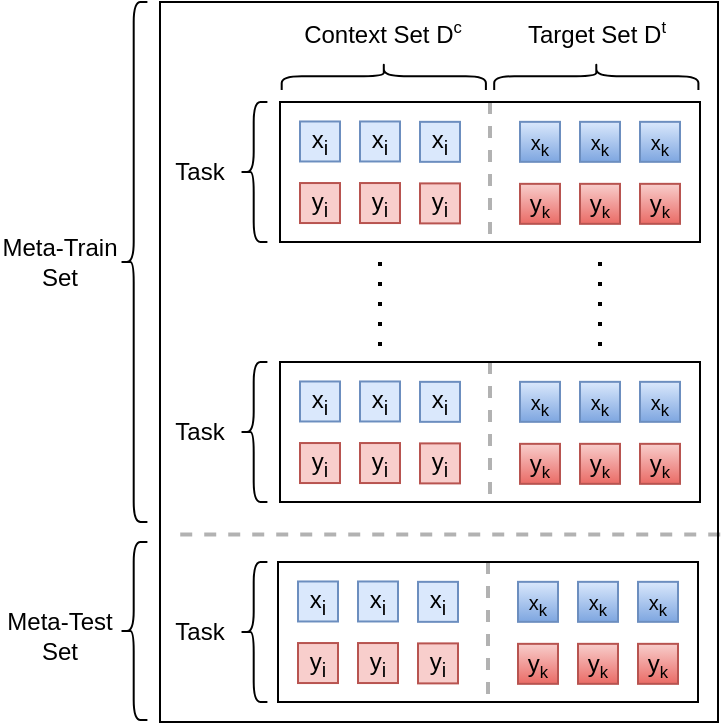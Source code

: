 <mxfile>
    <diagram id="cH1NIoQweeDQLVjm7Gjp" name="Page-1">
        <mxGraphModel dx="1141" dy="606" grid="1" gridSize="10" guides="1" tooltips="1" connect="1" arrows="1" fold="1" page="1" pageScale="1" pageWidth="1100" pageHeight="850" math="0" shadow="0">
            <root>
                <mxCell id="0"/>
                <mxCell id="1" parent="0"/>
                <mxCell id="291" value="" style="rounded=0;whiteSpace=wrap;html=1;fontColor=#000000;" vertex="1" parent="1">
                    <mxGeometry x="810" y="120" width="279" height="360" as="geometry"/>
                </mxCell>
                <mxCell id="264" value="" style="rounded=0;whiteSpace=wrap;html=1;fontColor=#000000;" vertex="1" parent="1">
                    <mxGeometry x="870" y="300" width="210" height="70" as="geometry"/>
                </mxCell>
                <mxCell id="265" value="" style="line;strokeWidth=2;direction=south;html=1;fontColor=#000000;dashed=1;opacity=30;" vertex="1" parent="1">
                    <mxGeometry x="970" y="300" width="10" height="70" as="geometry"/>
                </mxCell>
                <mxCell id="221" value="" style="rounded=0;whiteSpace=wrap;html=1;fontColor=#000000;" vertex="1" parent="1">
                    <mxGeometry x="870" y="170" width="210" height="70" as="geometry"/>
                </mxCell>
                <mxCell id="208" value="&lt;font color=&quot;#000000&quot;&gt;x&lt;sub&gt;i&lt;/sub&gt;&lt;/font&gt;" style="whiteSpace=wrap;html=1;aspect=fixed;fillColor=#dae8fc;strokeColor=#6c8ebf;" vertex="1" parent="1">
                    <mxGeometry x="880" y="179.74" width="20" height="20" as="geometry"/>
                </mxCell>
                <mxCell id="209" value="&lt;font color=&quot;#000000&quot;&gt;y&lt;sub&gt;i&lt;/sub&gt;&lt;/font&gt;" style="whiteSpace=wrap;html=1;aspect=fixed;fillColor=#f8cecc;strokeColor=#b85450;" vertex="1" parent="1">
                    <mxGeometry x="880" y="210.52" width="20" height="20" as="geometry"/>
                </mxCell>
                <mxCell id="210" value="&lt;font color=&quot;#000000&quot;&gt;x&lt;sub&gt;i&lt;/sub&gt;&lt;/font&gt;" style="whiteSpace=wrap;html=1;aspect=fixed;fillColor=#dae8fc;strokeColor=#6c8ebf;" vertex="1" parent="1">
                    <mxGeometry x="910" y="179.74" width="20" height="20" as="geometry"/>
                </mxCell>
                <mxCell id="211" value="&lt;font color=&quot;#000000&quot;&gt;y&lt;sub&gt;i&lt;/sub&gt;&lt;/font&gt;" style="whiteSpace=wrap;html=1;aspect=fixed;fillColor=#f8cecc;strokeColor=#b85450;" vertex="1" parent="1">
                    <mxGeometry x="910" y="210.52" width="20" height="20" as="geometry"/>
                </mxCell>
                <mxCell id="212" value="&lt;font color=&quot;#000000&quot;&gt;x&lt;sub&gt;i&lt;/sub&gt;&lt;/font&gt;" style="whiteSpace=wrap;html=1;aspect=fixed;fillColor=#dae8fc;strokeColor=#6c8ebf;" vertex="1" parent="1">
                    <mxGeometry x="940" y="179.92" width="20" height="20" as="geometry"/>
                </mxCell>
                <mxCell id="213" value="&lt;font color=&quot;#000000&quot;&gt;y&lt;sub&gt;i&lt;/sub&gt;&lt;/font&gt;" style="whiteSpace=wrap;html=1;aspect=fixed;fillColor=#f8cecc;strokeColor=#b85450;" vertex="1" parent="1">
                    <mxGeometry x="940" y="210.7" width="20" height="20" as="geometry"/>
                </mxCell>
                <mxCell id="214" value="&lt;font color=&quot;#000000&quot;&gt;&lt;span style=&quot;font-size: 10px;&quot;&gt;x&lt;sub&gt;k&lt;/sub&gt;&lt;/span&gt;&lt;/font&gt;" style="whiteSpace=wrap;html=1;aspect=fixed;fillColor=#dae8fc;strokeColor=#6c8ebf;gradientColor=#7ea6e0;" vertex="1" parent="1">
                    <mxGeometry x="990" y="179.92" width="20" height="20" as="geometry"/>
                </mxCell>
                <mxCell id="215" value="&lt;font color=&quot;#000000&quot;&gt;y&lt;span style=&quot;font-size: 10px;&quot;&gt;&lt;sub&gt;k&lt;/sub&gt;&lt;/span&gt;&lt;/font&gt;" style="whiteSpace=wrap;html=1;aspect=fixed;fillColor=#f8cecc;strokeColor=#b85450;gradientColor=#ea6b66;" vertex="1" parent="1">
                    <mxGeometry x="990" y="210.92" width="20" height="20" as="geometry"/>
                </mxCell>
                <mxCell id="216" value="&lt;font color=&quot;#000000&quot;&gt;&lt;span style=&quot;font-size: 10px;&quot;&gt;x&lt;sub&gt;k&lt;/sub&gt;&lt;/span&gt;&lt;/font&gt;" style="whiteSpace=wrap;html=1;aspect=fixed;fillColor=#dae8fc;strokeColor=#6c8ebf;gradientColor=#7ea6e0;" vertex="1" parent="1">
                    <mxGeometry x="1020" y="179.92" width="20" height="20" as="geometry"/>
                </mxCell>
                <mxCell id="217" value="&lt;font color=&quot;#000000&quot;&gt;y&lt;span style=&quot;font-size: 10px;&quot;&gt;&lt;sub&gt;k&lt;/sub&gt;&lt;/span&gt;&lt;/font&gt;" style="whiteSpace=wrap;html=1;aspect=fixed;fillColor=#f8cecc;strokeColor=#b85450;gradientColor=#ea6b66;" vertex="1" parent="1">
                    <mxGeometry x="1020" y="210.92" width="20" height="20" as="geometry"/>
                </mxCell>
                <mxCell id="218" value="" style="line;strokeWidth=2;direction=south;html=1;fontColor=#000000;dashed=1;opacity=30;" vertex="1" parent="1">
                    <mxGeometry x="970" y="170" width="10" height="70" as="geometry"/>
                </mxCell>
                <mxCell id="219" value="&lt;font color=&quot;#000000&quot;&gt;&lt;span style=&quot;font-size: 10px;&quot;&gt;x&lt;sub&gt;k&lt;/sub&gt;&lt;/span&gt;&lt;/font&gt;" style="whiteSpace=wrap;html=1;aspect=fixed;fillColor=#dae8fc;strokeColor=#6c8ebf;gradientColor=#7ea6e0;" vertex="1" parent="1">
                    <mxGeometry x="1050" y="179.92" width="20" height="20" as="geometry"/>
                </mxCell>
                <mxCell id="220" value="&lt;font color=&quot;#000000&quot;&gt;y&lt;span style=&quot;font-size: 10px;&quot;&gt;&lt;sub&gt;k&lt;/sub&gt;&lt;/span&gt;&lt;/font&gt;" style="whiteSpace=wrap;html=1;aspect=fixed;fillColor=#f8cecc;strokeColor=#b85450;gradientColor=#ea6b66;" vertex="1" parent="1">
                    <mxGeometry x="1050" y="210.92" width="20" height="20" as="geometry"/>
                </mxCell>
                <mxCell id="222" value="" style="line;strokeWidth=2;direction=south;html=1;fontColor=#000000;dashed=1;dashPattern=1 4;" vertex="1" parent="1">
                    <mxGeometry x="915" y="250" width="10" height="50" as="geometry"/>
                </mxCell>
                <mxCell id="223" value="" style="line;strokeWidth=2;direction=south;html=1;fontColor=#000000;dashed=1;dashPattern=1 4;" vertex="1" parent="1">
                    <mxGeometry x="1025" y="250" width="10" height="50" as="geometry"/>
                </mxCell>
                <mxCell id="252" value="&lt;font color=&quot;#000000&quot;&gt;x&lt;sub&gt;i&lt;/sub&gt;&lt;/font&gt;" style="whiteSpace=wrap;html=1;aspect=fixed;fillColor=#dae8fc;strokeColor=#6c8ebf;" vertex="1" parent="1">
                    <mxGeometry x="880" y="309.74" width="20" height="20" as="geometry"/>
                </mxCell>
                <mxCell id="253" value="&lt;font color=&quot;#000000&quot;&gt;y&lt;sub&gt;i&lt;/sub&gt;&lt;/font&gt;" style="whiteSpace=wrap;html=1;aspect=fixed;fillColor=#f8cecc;strokeColor=#b85450;" vertex="1" parent="1">
                    <mxGeometry x="880" y="340.52" width="20" height="20" as="geometry"/>
                </mxCell>
                <mxCell id="254" value="&lt;font color=&quot;#000000&quot;&gt;x&lt;sub&gt;i&lt;/sub&gt;&lt;/font&gt;" style="whiteSpace=wrap;html=1;aspect=fixed;fillColor=#dae8fc;strokeColor=#6c8ebf;" vertex="1" parent="1">
                    <mxGeometry x="910" y="309.74" width="20" height="20" as="geometry"/>
                </mxCell>
                <mxCell id="255" value="&lt;font color=&quot;#000000&quot;&gt;y&lt;sub&gt;i&lt;/sub&gt;&lt;/font&gt;" style="whiteSpace=wrap;html=1;aspect=fixed;fillColor=#f8cecc;strokeColor=#b85450;" vertex="1" parent="1">
                    <mxGeometry x="910" y="340.52" width="20" height="20" as="geometry"/>
                </mxCell>
                <mxCell id="256" value="&lt;font color=&quot;#000000&quot;&gt;x&lt;sub&gt;i&lt;/sub&gt;&lt;/font&gt;" style="whiteSpace=wrap;html=1;aspect=fixed;fillColor=#dae8fc;strokeColor=#6c8ebf;" vertex="1" parent="1">
                    <mxGeometry x="940" y="309.92" width="20" height="20" as="geometry"/>
                </mxCell>
                <mxCell id="257" value="&lt;font color=&quot;#000000&quot;&gt;y&lt;sub&gt;i&lt;/sub&gt;&lt;/font&gt;" style="whiteSpace=wrap;html=1;aspect=fixed;fillColor=#f8cecc;strokeColor=#b85450;" vertex="1" parent="1">
                    <mxGeometry x="940" y="340.7" width="20" height="20" as="geometry"/>
                </mxCell>
                <mxCell id="258" value="&lt;font color=&quot;#000000&quot;&gt;&lt;span style=&quot;font-size: 10px;&quot;&gt;x&lt;sub&gt;k&lt;/sub&gt;&lt;/span&gt;&lt;/font&gt;" style="whiteSpace=wrap;html=1;aspect=fixed;fillColor=#dae8fc;strokeColor=#6c8ebf;gradientColor=#7ea6e0;" vertex="1" parent="1">
                    <mxGeometry x="990" y="309.92" width="20" height="20" as="geometry"/>
                </mxCell>
                <mxCell id="259" value="&lt;font color=&quot;#000000&quot;&gt;y&lt;span style=&quot;font-size: 10px;&quot;&gt;&lt;sub&gt;k&lt;/sub&gt;&lt;/span&gt;&lt;/font&gt;" style="whiteSpace=wrap;html=1;aspect=fixed;fillColor=#f8cecc;strokeColor=#b85450;gradientColor=#ea6b66;" vertex="1" parent="1">
                    <mxGeometry x="990" y="340.92" width="20" height="20" as="geometry"/>
                </mxCell>
                <mxCell id="260" value="&lt;font color=&quot;#000000&quot;&gt;&lt;span style=&quot;font-size: 10px;&quot;&gt;x&lt;sub&gt;k&lt;/sub&gt;&lt;/span&gt;&lt;/font&gt;" style="whiteSpace=wrap;html=1;aspect=fixed;fillColor=#dae8fc;strokeColor=#6c8ebf;gradientColor=#7ea6e0;" vertex="1" parent="1">
                    <mxGeometry x="1020" y="309.92" width="20" height="20" as="geometry"/>
                </mxCell>
                <mxCell id="261" value="&lt;font color=&quot;#000000&quot;&gt;y&lt;span style=&quot;font-size: 10px;&quot;&gt;&lt;sub&gt;k&lt;/sub&gt;&lt;/span&gt;&lt;/font&gt;" style="whiteSpace=wrap;html=1;aspect=fixed;fillColor=#f8cecc;strokeColor=#b85450;gradientColor=#ea6b66;" vertex="1" parent="1">
                    <mxGeometry x="1020" y="340.92" width="20" height="20" as="geometry"/>
                </mxCell>
                <mxCell id="262" value="&lt;font color=&quot;#000000&quot;&gt;&lt;span style=&quot;font-size: 10px;&quot;&gt;x&lt;sub&gt;k&lt;/sub&gt;&lt;/span&gt;&lt;/font&gt;" style="whiteSpace=wrap;html=1;aspect=fixed;fillColor=#dae8fc;strokeColor=#6c8ebf;gradientColor=#7ea6e0;" vertex="1" parent="1">
                    <mxGeometry x="1050" y="309.92" width="20" height="20" as="geometry"/>
                </mxCell>
                <mxCell id="263" value="&lt;font color=&quot;#000000&quot;&gt;y&lt;span style=&quot;font-size: 10px;&quot;&gt;&lt;sub&gt;k&lt;/sub&gt;&lt;/span&gt;&lt;/font&gt;" style="whiteSpace=wrap;html=1;aspect=fixed;fillColor=#f8cecc;strokeColor=#b85450;gradientColor=#ea6b66;" vertex="1" parent="1">
                    <mxGeometry x="1050" y="340.92" width="20" height="20" as="geometry"/>
                </mxCell>
                <mxCell id="266" value="" style="rounded=0;whiteSpace=wrap;html=1;fontColor=#000000;" vertex="1" parent="1">
                    <mxGeometry x="869" y="400" width="210" height="70" as="geometry"/>
                </mxCell>
                <mxCell id="267" value="" style="line;strokeWidth=2;direction=south;html=1;fontColor=#000000;dashed=1;opacity=30;" vertex="1" parent="1">
                    <mxGeometry x="969" y="400" width="10" height="70" as="geometry"/>
                </mxCell>
                <mxCell id="268" value="&lt;font color=&quot;#000000&quot;&gt;x&lt;sub&gt;i&lt;/sub&gt;&lt;/font&gt;" style="whiteSpace=wrap;html=1;aspect=fixed;fillColor=#dae8fc;strokeColor=#6c8ebf;" vertex="1" parent="1">
                    <mxGeometry x="879" y="409.74" width="20" height="20" as="geometry"/>
                </mxCell>
                <mxCell id="269" value="&lt;font color=&quot;#000000&quot;&gt;y&lt;sub&gt;i&lt;/sub&gt;&lt;/font&gt;" style="whiteSpace=wrap;html=1;aspect=fixed;fillColor=#f8cecc;strokeColor=#b85450;" vertex="1" parent="1">
                    <mxGeometry x="879" y="440.52" width="20" height="20" as="geometry"/>
                </mxCell>
                <mxCell id="270" value="&lt;font color=&quot;#000000&quot;&gt;x&lt;sub&gt;i&lt;/sub&gt;&lt;/font&gt;" style="whiteSpace=wrap;html=1;aspect=fixed;fillColor=#dae8fc;strokeColor=#6c8ebf;" vertex="1" parent="1">
                    <mxGeometry x="909" y="409.74" width="20" height="20" as="geometry"/>
                </mxCell>
                <mxCell id="271" value="&lt;font color=&quot;#000000&quot;&gt;y&lt;sub&gt;i&lt;/sub&gt;&lt;/font&gt;" style="whiteSpace=wrap;html=1;aspect=fixed;fillColor=#f8cecc;strokeColor=#b85450;" vertex="1" parent="1">
                    <mxGeometry x="909" y="440.52" width="20" height="20" as="geometry"/>
                </mxCell>
                <mxCell id="272" value="&lt;font color=&quot;#000000&quot;&gt;x&lt;sub&gt;i&lt;/sub&gt;&lt;/font&gt;" style="whiteSpace=wrap;html=1;aspect=fixed;fillColor=#dae8fc;strokeColor=#6c8ebf;" vertex="1" parent="1">
                    <mxGeometry x="939" y="409.92" width="20" height="20" as="geometry"/>
                </mxCell>
                <mxCell id="273" value="&lt;font color=&quot;#000000&quot;&gt;y&lt;sub&gt;i&lt;/sub&gt;&lt;/font&gt;" style="whiteSpace=wrap;html=1;aspect=fixed;fillColor=#f8cecc;strokeColor=#b85450;" vertex="1" parent="1">
                    <mxGeometry x="939" y="440.7" width="20" height="20" as="geometry"/>
                </mxCell>
                <mxCell id="274" value="&lt;font color=&quot;#000000&quot;&gt;&lt;span style=&quot;font-size: 10px;&quot;&gt;x&lt;sub&gt;k&lt;/sub&gt;&lt;/span&gt;&lt;/font&gt;" style="whiteSpace=wrap;html=1;aspect=fixed;fillColor=#dae8fc;strokeColor=#6c8ebf;gradientColor=#7ea6e0;" vertex="1" parent="1">
                    <mxGeometry x="989" y="409.92" width="20" height="20" as="geometry"/>
                </mxCell>
                <mxCell id="275" value="&lt;font color=&quot;#000000&quot;&gt;y&lt;span style=&quot;font-size: 10px;&quot;&gt;&lt;sub&gt;k&lt;/sub&gt;&lt;/span&gt;&lt;/font&gt;" style="whiteSpace=wrap;html=1;aspect=fixed;fillColor=#f8cecc;strokeColor=#b85450;gradientColor=#ea6b66;" vertex="1" parent="1">
                    <mxGeometry x="989" y="440.92" width="20" height="20" as="geometry"/>
                </mxCell>
                <mxCell id="276" value="&lt;font color=&quot;#000000&quot;&gt;&lt;span style=&quot;font-size: 10px;&quot;&gt;x&lt;sub&gt;k&lt;/sub&gt;&lt;/span&gt;&lt;/font&gt;" style="whiteSpace=wrap;html=1;aspect=fixed;fillColor=#dae8fc;strokeColor=#6c8ebf;gradientColor=#7ea6e0;" vertex="1" parent="1">
                    <mxGeometry x="1019" y="409.92" width="20" height="20" as="geometry"/>
                </mxCell>
                <mxCell id="277" value="&lt;font color=&quot;#000000&quot;&gt;y&lt;span style=&quot;font-size: 10px;&quot;&gt;&lt;sub&gt;k&lt;/sub&gt;&lt;/span&gt;&lt;/font&gt;" style="whiteSpace=wrap;html=1;aspect=fixed;fillColor=#f8cecc;strokeColor=#b85450;gradientColor=#ea6b66;" vertex="1" parent="1">
                    <mxGeometry x="1019" y="440.92" width="20" height="20" as="geometry"/>
                </mxCell>
                <mxCell id="278" value="&lt;font color=&quot;#000000&quot;&gt;&lt;span style=&quot;font-size: 10px;&quot;&gt;x&lt;sub&gt;k&lt;/sub&gt;&lt;/span&gt;&lt;/font&gt;" style="whiteSpace=wrap;html=1;aspect=fixed;fillColor=#dae8fc;strokeColor=#6c8ebf;gradientColor=#7ea6e0;" vertex="1" parent="1">
                    <mxGeometry x="1049" y="409.92" width="20" height="20" as="geometry"/>
                </mxCell>
                <mxCell id="279" value="&lt;font color=&quot;#000000&quot;&gt;y&lt;span style=&quot;font-size: 10px;&quot;&gt;&lt;sub&gt;k&lt;/sub&gt;&lt;/span&gt;&lt;/font&gt;" style="whiteSpace=wrap;html=1;aspect=fixed;fillColor=#f8cecc;strokeColor=#b85450;gradientColor=#ea6b66;" vertex="1" parent="1">
                    <mxGeometry x="1049" y="440.92" width="20" height="20" as="geometry"/>
                </mxCell>
                <mxCell id="280" value="" style="line;strokeWidth=2;direction=south;html=1;fontColor=#000000;dashed=1;rotation=90;opacity=30;" vertex="1" parent="1">
                    <mxGeometry x="947.29" y="248.45" width="10" height="275.64" as="geometry"/>
                </mxCell>
                <mxCell id="281" value="" style="shape=curlyBracket;whiteSpace=wrap;html=1;rounded=1;labelPosition=left;verticalLabelPosition=middle;align=right;verticalAlign=middle;fontColor=#000000;" vertex="1" parent="1">
                    <mxGeometry x="850" y="170" width="13.7" height="70" as="geometry"/>
                </mxCell>
                <mxCell id="282" value="Task" style="text;html=1;strokeColor=none;fillColor=none;align=center;verticalAlign=middle;whiteSpace=wrap;rounded=0;fontColor=#000000;" vertex="1" parent="1">
                    <mxGeometry x="810" y="190" width="40" height="30" as="geometry"/>
                </mxCell>
                <mxCell id="283" value="" style="shape=curlyBracket;whiteSpace=wrap;html=1;rounded=1;labelPosition=left;verticalLabelPosition=middle;align=right;verticalAlign=middle;fontColor=#000000;rotation=90;" vertex="1" parent="1">
                    <mxGeometry x="915.05" y="106.05" width="13.7" height="102.1" as="geometry"/>
                </mxCell>
                <mxCell id="284" value="" style="shape=curlyBracket;whiteSpace=wrap;html=1;rounded=1;labelPosition=left;verticalLabelPosition=middle;align=right;verticalAlign=middle;fontColor=#000000;rotation=90;" vertex="1" parent="1">
                    <mxGeometry x="1021.3" y="106.05" width="13.7" height="102.1" as="geometry"/>
                </mxCell>
                <mxCell id="285" value="Context Set D&lt;span style=&quot;font-size: 10px;&quot;&gt;&lt;sup&gt;c&lt;/sup&gt;&lt;/span&gt;" style="text;html=1;strokeColor=none;fillColor=none;align=center;verticalAlign=middle;whiteSpace=wrap;rounded=0;fontColor=#000000;" vertex="1" parent="1">
                    <mxGeometry x="876.23" y="120" width="91.33" height="30" as="geometry"/>
                </mxCell>
                <mxCell id="286" value="Target Set D&lt;span style=&quot;font-size: 10px;&quot;&gt;&lt;sup&gt;t&lt;/sup&gt;&lt;/span&gt;" style="text;html=1;strokeColor=none;fillColor=none;align=center;verticalAlign=middle;whiteSpace=wrap;rounded=0;fontColor=#000000;" vertex="1" parent="1">
                    <mxGeometry x="988.59" y="120" width="79.11" height="30" as="geometry"/>
                </mxCell>
                <mxCell id="287" value="" style="shape=curlyBracket;whiteSpace=wrap;html=1;rounded=1;labelPosition=left;verticalLabelPosition=middle;align=right;verticalAlign=middle;fontColor=#000000;" vertex="1" parent="1">
                    <mxGeometry x="850" y="300" width="13.7" height="70" as="geometry"/>
                </mxCell>
                <mxCell id="288" value="Task" style="text;html=1;strokeColor=none;fillColor=none;align=center;verticalAlign=middle;whiteSpace=wrap;rounded=0;fontColor=#000000;" vertex="1" parent="1">
                    <mxGeometry x="810" y="320" width="40" height="30" as="geometry"/>
                </mxCell>
                <mxCell id="289" value="" style="shape=curlyBracket;whiteSpace=wrap;html=1;rounded=1;labelPosition=left;verticalLabelPosition=middle;align=right;verticalAlign=middle;fontColor=#000000;" vertex="1" parent="1">
                    <mxGeometry x="850" y="400" width="13.7" height="70" as="geometry"/>
                </mxCell>
                <mxCell id="290" value="Task" style="text;html=1;strokeColor=none;fillColor=none;align=center;verticalAlign=middle;whiteSpace=wrap;rounded=0;fontColor=#000000;" vertex="1" parent="1">
                    <mxGeometry x="810" y="420" width="40" height="30" as="geometry"/>
                </mxCell>
                <mxCell id="292" value="" style="shape=curlyBracket;whiteSpace=wrap;html=1;rounded=1;labelPosition=left;verticalLabelPosition=middle;align=right;verticalAlign=middle;fontColor=#000000;" vertex="1" parent="1">
                    <mxGeometry x="790" y="120" width="13.7" height="260" as="geometry"/>
                </mxCell>
                <mxCell id="293" value="" style="shape=curlyBracket;whiteSpace=wrap;html=1;rounded=1;labelPosition=left;verticalLabelPosition=middle;align=right;verticalAlign=middle;fontColor=#000000;" vertex="1" parent="1">
                    <mxGeometry x="790" y="390" width="13.7" height="89" as="geometry"/>
                </mxCell>
                <mxCell id="294" value="Meta-Train Set" style="text;html=1;strokeColor=none;fillColor=none;align=center;verticalAlign=middle;whiteSpace=wrap;rounded=0;dashed=1;strokeWidth=2;fontColor=#000000;" vertex="1" parent="1">
                    <mxGeometry x="730" y="222.87" width="60" height="54.26" as="geometry"/>
                </mxCell>
                <mxCell id="295" value="Meta-Test Set" style="text;html=1;strokeColor=none;fillColor=none;align=center;verticalAlign=middle;whiteSpace=wrap;rounded=0;dashed=1;strokeWidth=2;fontColor=#000000;" vertex="1" parent="1">
                    <mxGeometry x="730" y="410.01" width="60" height="54.26" as="geometry"/>
                </mxCell>
            </root>
        </mxGraphModel>
    </diagram>
</mxfile>